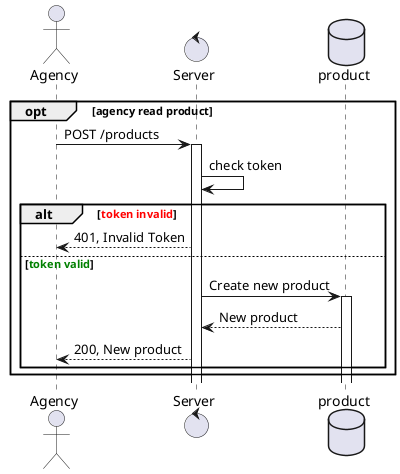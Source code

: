@startuml agency create of owner product


actor Agency
control Server
database product

opt agency read product
  Agency -> Server: POST /products
  activate Server
  Server -> Server: check token
  alt <font color="Red">token invalid</font>
    Agency <-- Server: 401, Invalid Token
  else <font color="Green">token valid</font>
    Server -> product: Create new product
    activate product
    Server <-- product: New product
    Agency <-- Server: 200, New product
  end
end


@enduml